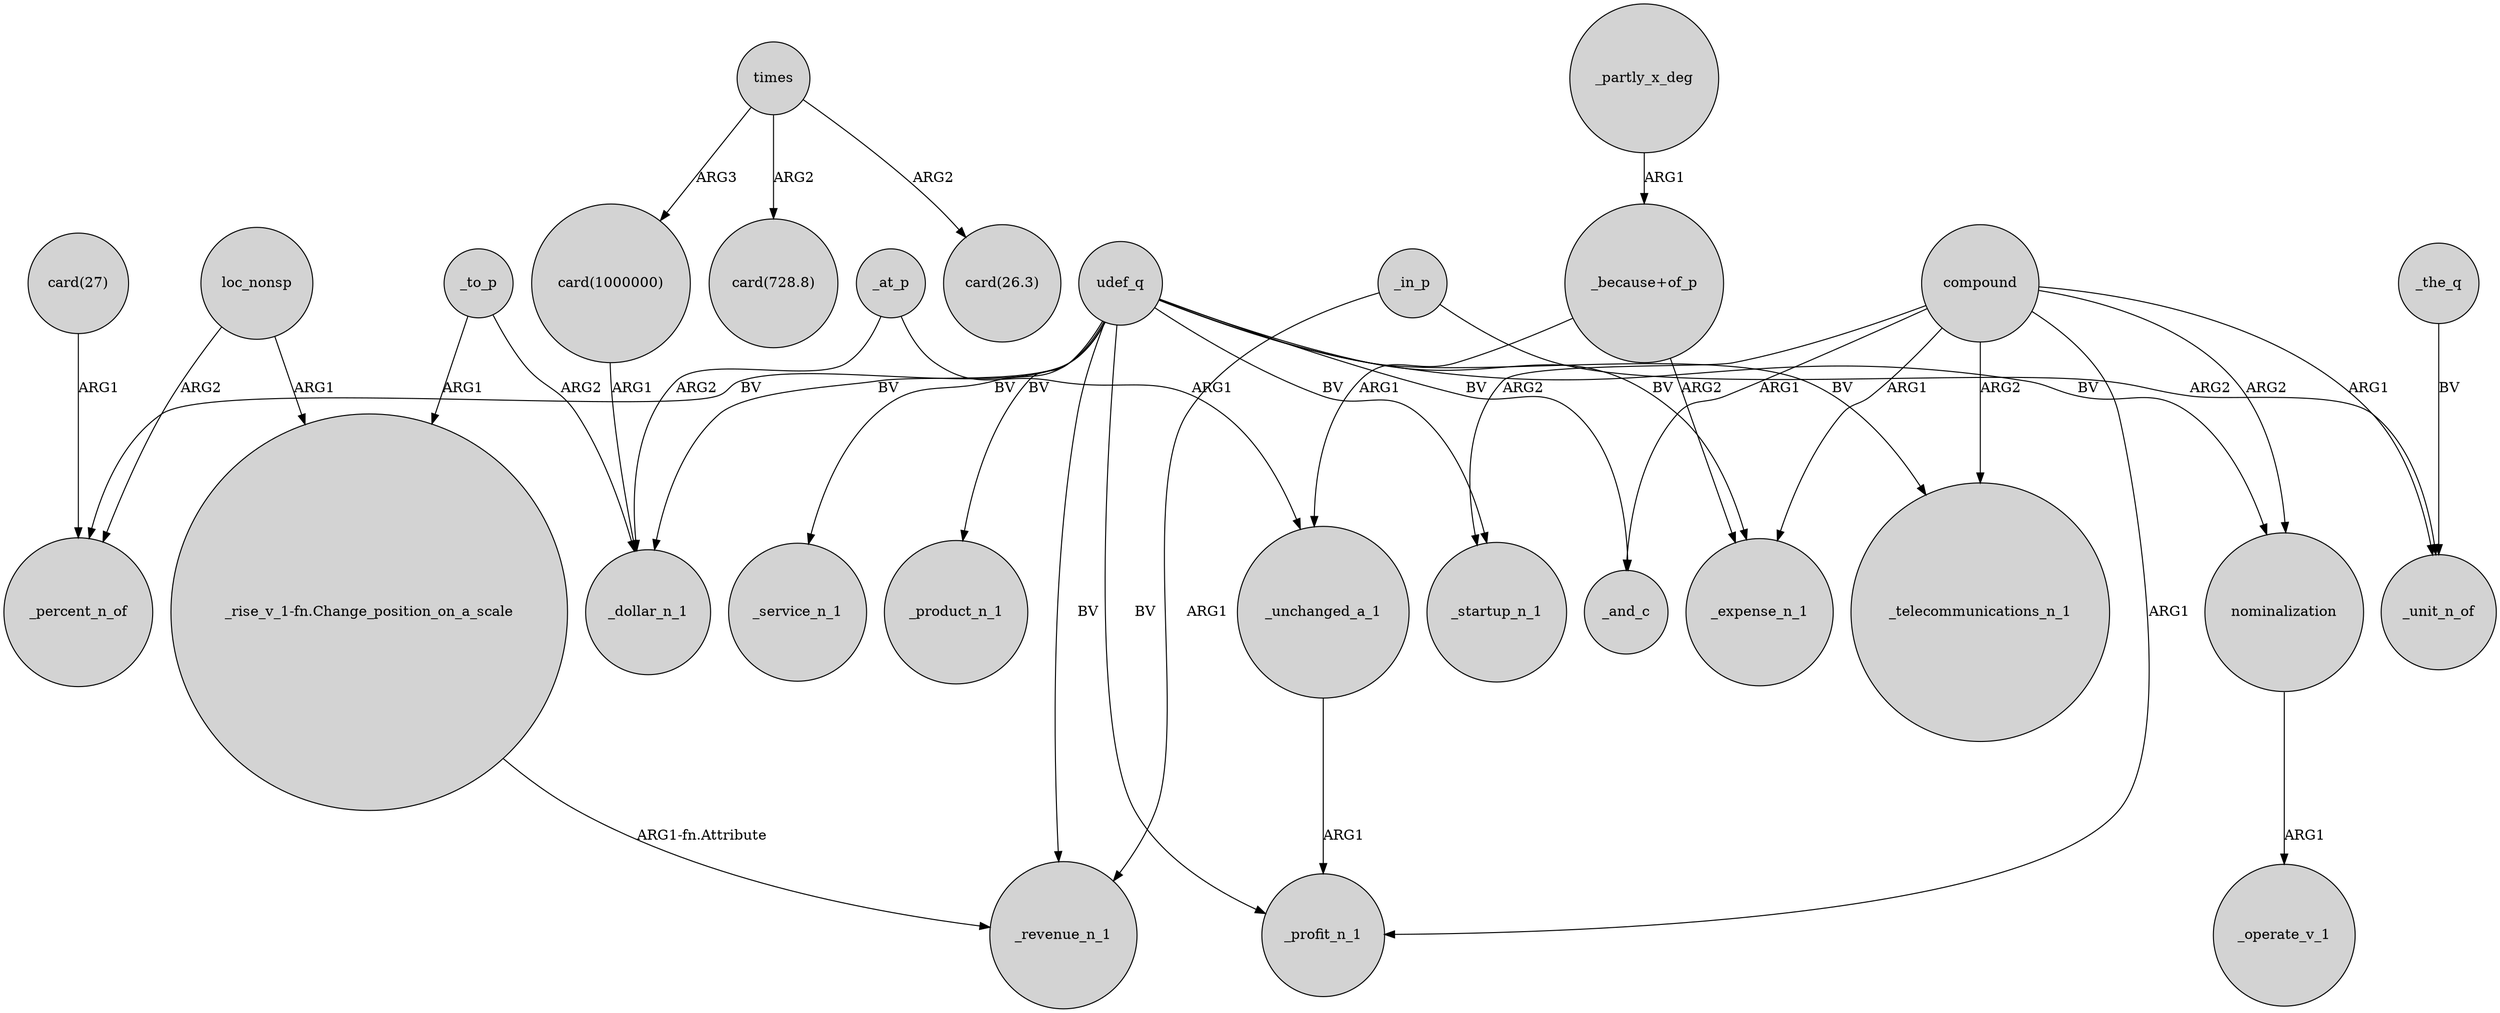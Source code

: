 digraph {
	node [shape=circle style=filled]
	udef_q -> _service_n_1 [label=BV]
	"_rise_v_1-fn.Change_position_on_a_scale" -> _revenue_n_1 [label="ARG1-fn.Attribute"]
	compound -> _and_c [label=ARG1]
	_in_p -> _revenue_n_1 [label=ARG1]
	_at_p -> _unchanged_a_1 [label=ARG1]
	times -> "card(26.3)" [label=ARG2]
	_to_p -> "_rise_v_1-fn.Change_position_on_a_scale" [label=ARG1]
	loc_nonsp -> "_rise_v_1-fn.Change_position_on_a_scale" [label=ARG1]
	udef_q -> nominalization [label=BV]
	nominalization -> _operate_v_1 [label=ARG1]
	times -> "card(1000000)" [label=ARG3]
	udef_q -> _profit_n_1 [label=BV]
	udef_q -> _product_n_1 [label=BV]
	"_because+of_p" -> _expense_n_1 [label=ARG2]
	_to_p -> _dollar_n_1 [label=ARG2]
	times -> "card(728.8)" [label=ARG2]
	udef_q -> _and_c [label=BV]
	_unchanged_a_1 -> _profit_n_1 [label=ARG1]
	udef_q -> _revenue_n_1 [label=BV]
	compound -> nominalization [label=ARG2]
	_partly_x_deg -> "_because+of_p" [label=ARG1]
	"card(27)" -> _percent_n_of [label=ARG1]
	_in_p -> _unit_n_of [label=ARG2]
	compound -> _telecommunications_n_1 [label=ARG2]
	_at_p -> _dollar_n_1 [label=ARG2]
	udef_q -> _percent_n_of [label=BV]
	compound -> _expense_n_1 [label=ARG1]
	"_because+of_p" -> _unchanged_a_1 [label=ARG1]
	compound -> _profit_n_1 [label=ARG1]
	udef_q -> _startup_n_1 [label=BV]
	udef_q -> _dollar_n_1 [label=BV]
	"card(1000000)" -> _dollar_n_1 [label=ARG1]
	udef_q -> _expense_n_1 [label=BV]
	udef_q -> _telecommunications_n_1 [label=BV]
	compound -> _unit_n_of [label=ARG1]
	compound -> _startup_n_1 [label=ARG2]
	_the_q -> _unit_n_of [label=BV]
	loc_nonsp -> _percent_n_of [label=ARG2]
}
